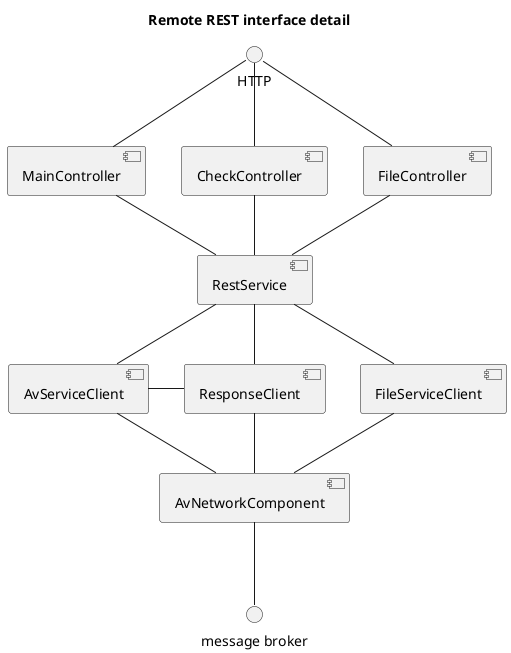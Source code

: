 @startuml

title Remote REST interface detail

interface "HTTP" as http
interface "message broker" as broker


http -- [MainController]
http -- [CheckController]
http -- [FileController]

[MainController] -- [RestService]
[CheckController] -- [RestService]
[FileController] -- [RestService]

[RestService] -- [AvServiceClient]
[RestService] -- [FileServiceClient]
[RestService] -- [ResponseClient]

[AvServiceClient] -- [AvNetworkComponent]
[AvServiceClient] - [ResponseClient]

[FileServiceClient] -- [AvNetworkComponent]
[ResponseClient] -- [AvNetworkComponent]

[AvNetworkComponent] -- broker

@enduml
